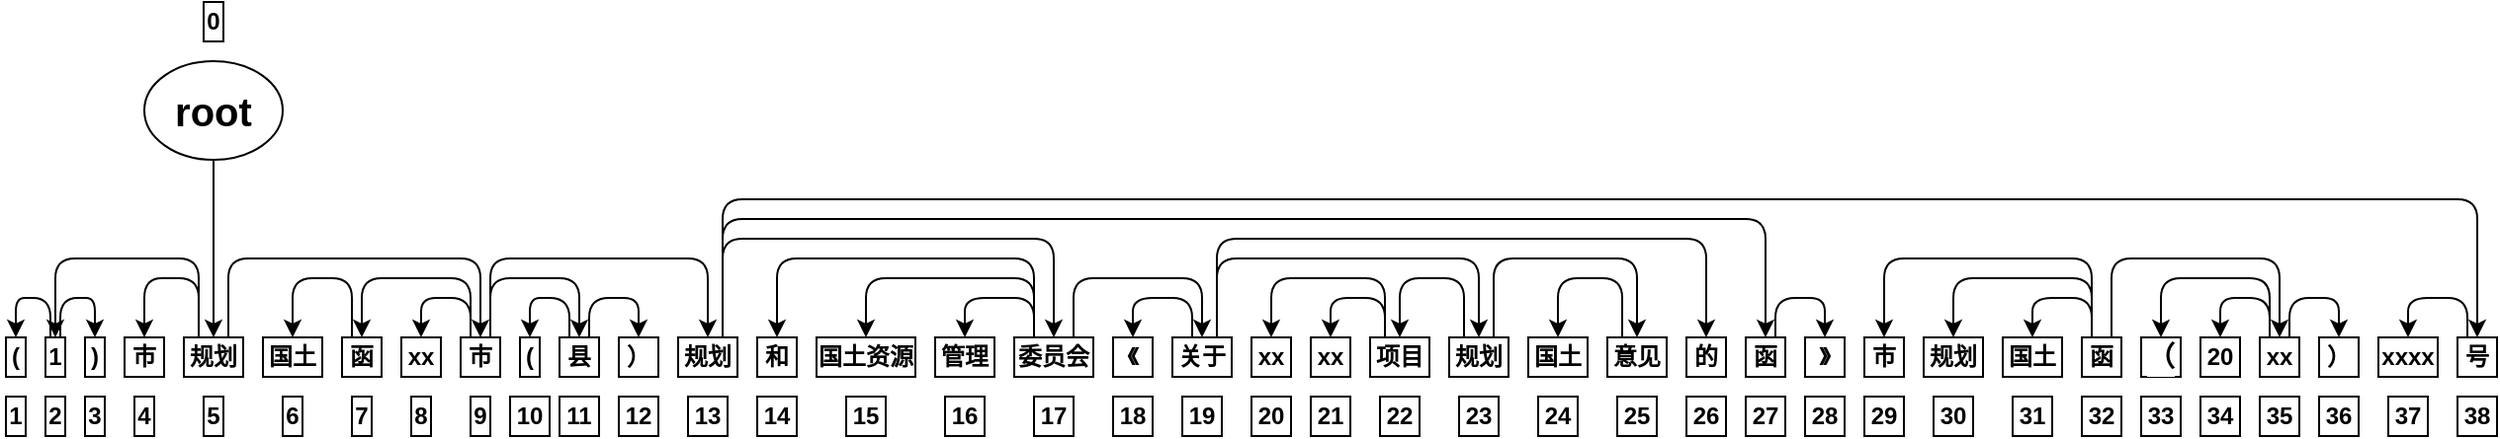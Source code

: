<mxfile version="13.6.2" type="github">
  <diagram id="OpsIm4dBNlHVExlc1yNm" name="Page-1">
    <mxGraphModel dx="1662" dy="762" grid="1" gridSize="10" guides="1" tooltips="1" connect="1" arrows="1" fold="1" page="1" pageScale="1" pageWidth="827" pageHeight="1169" math="0" shadow="0">
      <root>
        <mxCell id="0" />
        <mxCell id="1" parent="0" />
        <mxCell id="dDVxBRqGpgKaQRZVTBo1-116" value="关于" style="rounded=0;whiteSpace=wrap;html=1;fontStyle=1" vertex="1" parent="1">
          <mxGeometry x="610" y="220" width="30" height="20" as="geometry" />
        </mxCell>
        <mxCell id="dDVxBRqGpgKaQRZVTBo1-117" value="《" style="rounded=0;whiteSpace=wrap;html=1;fontStyle=1" vertex="1" parent="1">
          <mxGeometry x="580" y="220" width="20" height="20" as="geometry" />
        </mxCell>
        <mxCell id="dDVxBRqGpgKaQRZVTBo1-118" value="委员会" style="rounded=0;whiteSpace=wrap;html=1;fontStyle=1" vertex="1" parent="1">
          <mxGeometry x="530" y="220" width="40" height="20" as="geometry" />
        </mxCell>
        <mxCell id="dDVxBRqGpgKaQRZVTBo1-119" value="管理" style="rounded=0;whiteSpace=wrap;html=1;fontStyle=1" vertex="1" parent="1">
          <mxGeometry x="490" y="220" width="30" height="20" as="geometry" />
        </mxCell>
        <mxCell id="dDVxBRqGpgKaQRZVTBo1-120" value="国土资源" style="rounded=0;whiteSpace=wrap;html=1;fontStyle=1" vertex="1" parent="1">
          <mxGeometry x="430" y="220" width="50" height="20" as="geometry" />
        </mxCell>
        <mxCell id="dDVxBRqGpgKaQRZVTBo1-121" value="）" style="rounded=0;whiteSpace=wrap;html=1;fontStyle=1" vertex="1" parent="1">
          <mxGeometry x="330" y="220" width="20" height="20" as="geometry" />
        </mxCell>
        <mxCell id="dDVxBRqGpgKaQRZVTBo1-122" value="县" style="rounded=0;whiteSpace=wrap;html=1;fontStyle=1" vertex="1" parent="1">
          <mxGeometry x="300" y="220" width="20" height="20" as="geometry" />
        </mxCell>
        <mxCell id="dDVxBRqGpgKaQRZVTBo1-123" value="(" style="rounded=0;whiteSpace=wrap;html=1;fontStyle=1" vertex="1" parent="1">
          <mxGeometry x="280" y="220" width="10" height="20" as="geometry" />
        </mxCell>
        <mxCell id="dDVxBRqGpgKaQRZVTBo1-124" value="市" style="rounded=0;whiteSpace=wrap;html=1;fontStyle=1" vertex="1" parent="1">
          <mxGeometry x="250" y="220" width="20" height="20" as="geometry" />
        </mxCell>
        <mxCell id="dDVxBRqGpgKaQRZVTBo1-125" value="xx" style="rounded=0;whiteSpace=wrap;html=1;fontStyle=1" vertex="1" parent="1">
          <mxGeometry x="220" y="220" width="20" height="20" as="geometry" />
        </mxCell>
        <mxCell id="dDVxBRqGpgKaQRZVTBo1-126" value="函" style="rounded=0;whiteSpace=wrap;html=1;fontStyle=1" vertex="1" parent="1">
          <mxGeometry x="190" y="220" width="20" height="20" as="geometry" />
        </mxCell>
        <mxCell id="dDVxBRqGpgKaQRZVTBo1-127" value="国土" style="rounded=0;whiteSpace=wrap;html=1;fontStyle=1" vertex="1" parent="1">
          <mxGeometry x="150" y="220" width="30" height="20" as="geometry" />
        </mxCell>
        <mxCell id="dDVxBRqGpgKaQRZVTBo1-128" value="规划" style="rounded=0;whiteSpace=wrap;html=1;fontStyle=1" vertex="1" parent="1">
          <mxGeometry x="110" y="220" width="30" height="20" as="geometry" />
        </mxCell>
        <mxCell id="dDVxBRqGpgKaQRZVTBo1-129" value="市" style="rounded=0;whiteSpace=wrap;html=1;fontStyle=1" vertex="1" parent="1">
          <mxGeometry x="80" y="220" width="20" height="20" as="geometry" />
        </mxCell>
        <mxCell id="dDVxBRqGpgKaQRZVTBo1-130" value=")" style="rounded=0;whiteSpace=wrap;html=1;fontStyle=1" vertex="1" parent="1">
          <mxGeometry x="60" y="220" width="10" height="20" as="geometry" />
        </mxCell>
        <mxCell id="dDVxBRqGpgKaQRZVTBo1-131" value="1" style="rounded=0;whiteSpace=wrap;html=1;fontStyle=1" vertex="1" parent="1">
          <mxGeometry x="40" y="220" width="10" height="20" as="geometry" />
        </mxCell>
        <mxCell id="dDVxBRqGpgKaQRZVTBo1-132" value="(" style="rounded=0;whiteSpace=wrap;html=1;fontStyle=1" vertex="1" parent="1">
          <mxGeometry x="20" y="220" width="10" height="20" as="geometry" />
        </mxCell>
        <mxCell id="dDVxBRqGpgKaQRZVTBo1-133" value="规划" style="rounded=0;whiteSpace=wrap;html=1;fontStyle=1" vertex="1" parent="1">
          <mxGeometry x="360" y="220" width="30" height="20" as="geometry" />
        </mxCell>
        <mxCell id="dDVxBRqGpgKaQRZVTBo1-134" value="和" style="rounded=0;whiteSpace=wrap;html=1;fontStyle=1" vertex="1" parent="1">
          <mxGeometry x="400" y="220" width="20" height="20" as="geometry" />
        </mxCell>
        <mxCell id="dDVxBRqGpgKaQRZVTBo1-135" value="的" style="rounded=0;whiteSpace=wrap;html=1;fontStyle=1" vertex="1" parent="1">
          <mxGeometry x="870" y="220" width="20" height="20" as="geometry" />
        </mxCell>
        <mxCell id="dDVxBRqGpgKaQRZVTBo1-136" value="意见" style="rounded=0;whiteSpace=wrap;html=1;fontStyle=1" vertex="1" parent="1">
          <mxGeometry x="830" y="220" width="30" height="20" as="geometry" />
        </mxCell>
        <mxCell id="dDVxBRqGpgKaQRZVTBo1-137" value="项目" style="rounded=0;whiteSpace=wrap;html=1;fontStyle=1" vertex="1" parent="1">
          <mxGeometry x="710" y="220" width="30" height="20" as="geometry" />
        </mxCell>
        <mxCell id="dDVxBRqGpgKaQRZVTBo1-138" value="xx" style="rounded=0;whiteSpace=wrap;html=1;fontStyle=1" vertex="1" parent="1">
          <mxGeometry x="650" y="220" width="20" height="20" as="geometry" />
        </mxCell>
        <mxCell id="dDVxBRqGpgKaQRZVTBo1-139" value="xx" style="rounded=0;whiteSpace=wrap;html=1;fontStyle=1" vertex="1" parent="1">
          <mxGeometry x="680" y="220" width="20" height="20" as="geometry" />
        </mxCell>
        <mxCell id="dDVxBRqGpgKaQRZVTBo1-140" value="规划" style="rounded=0;whiteSpace=wrap;html=1;fontStyle=1" vertex="1" parent="1">
          <mxGeometry x="750" y="220" width="30" height="20" as="geometry" />
        </mxCell>
        <mxCell id="dDVxBRqGpgKaQRZVTBo1-141" value="国土" style="rounded=0;whiteSpace=wrap;html=1;fontStyle=1" vertex="1" parent="1">
          <mxGeometry x="790" y="220" width="30" height="20" as="geometry" />
        </mxCell>
        <mxCell id="dDVxBRqGpgKaQRZVTBo1-142" value="&lt;span&gt;&lt;font style=&quot;font-size: 20px&quot;&gt;root&lt;/font&gt;&lt;/span&gt;" style="ellipse;whiteSpace=wrap;html=1;fontStyle=1" vertex="1" parent="1">
          <mxGeometry x="90" y="80" width="70" height="50" as="geometry" />
        </mxCell>
        <mxCell id="dDVxBRqGpgKaQRZVTBo1-143" value="" style="edgeStyle=elbowEdgeStyle;elbow=horizontal;endArrow=classic;html=1;exitX=0.5;exitY=1;exitDx=0;exitDy=0;fontStyle=1" edge="1" parent="1" source="dDVxBRqGpgKaQRZVTBo1-142" target="dDVxBRqGpgKaQRZVTBo1-128">
          <mxGeometry width="50" height="50" relative="1" as="geometry">
            <mxPoint x="130" y="200" as="sourcePoint" />
            <mxPoint x="190" y="180" as="targetPoint" />
          </mxGeometry>
        </mxCell>
        <mxCell id="dDVxBRqGpgKaQRZVTBo1-144" value="" style="edgeStyle=elbowEdgeStyle;elbow=horizontal;endArrow=classic;html=1;exitX=0.25;exitY=0;exitDx=0;exitDy=0;entryX=0.5;entryY=0;entryDx=0;entryDy=0;fontStyle=1" edge="1" parent="1" source="dDVxBRqGpgKaQRZVTBo1-131" target="dDVxBRqGpgKaQRZVTBo1-132">
          <mxGeometry width="50" height="50" relative="1" as="geometry">
            <mxPoint x="135" y="140" as="sourcePoint" />
            <mxPoint x="134.905" y="230" as="targetPoint" />
            <Array as="points">
              <mxPoint x="45" y="200" />
            </Array>
          </mxGeometry>
        </mxCell>
        <mxCell id="dDVxBRqGpgKaQRZVTBo1-145" value="" style="edgeStyle=elbowEdgeStyle;elbow=horizontal;endArrow=classic;html=1;exitX=0.75;exitY=0;exitDx=0;exitDy=0;entryX=0.5;entryY=0;entryDx=0;entryDy=0;fontStyle=1" edge="1" parent="1" source="dDVxBRqGpgKaQRZVTBo1-131" target="dDVxBRqGpgKaQRZVTBo1-130">
          <mxGeometry width="50" height="50" relative="1" as="geometry">
            <mxPoint x="50" y="180" as="sourcePoint" />
            <mxPoint x="30" y="180" as="targetPoint" />
            <Array as="points">
              <mxPoint x="60" y="200" />
            </Array>
          </mxGeometry>
        </mxCell>
        <mxCell id="dDVxBRqGpgKaQRZVTBo1-146" value="" style="edgeStyle=elbowEdgeStyle;elbow=horizontal;endArrow=classic;html=1;exitX=0.25;exitY=0;exitDx=0;exitDy=0;entryX=0.5;entryY=0;entryDx=0;entryDy=0;fontStyle=1" edge="1" parent="1" source="dDVxBRqGpgKaQRZVTBo1-128" target="dDVxBRqGpgKaQRZVTBo1-131">
          <mxGeometry width="50" height="50" relative="1" as="geometry">
            <mxPoint x="55" y="170" as="sourcePoint" />
            <mxPoint x="75" y="170" as="targetPoint" />
            <Array as="points">
              <mxPoint x="90" y="180" />
            </Array>
          </mxGeometry>
        </mxCell>
        <mxCell id="dDVxBRqGpgKaQRZVTBo1-147" value="" style="edgeStyle=elbowEdgeStyle;elbow=horizontal;endArrow=classic;html=1;exitX=0.25;exitY=0;exitDx=0;exitDy=0;entryX=0.5;entryY=0;entryDx=0;entryDy=0;fontStyle=1" edge="1" parent="1" source="dDVxBRqGpgKaQRZVTBo1-128" target="dDVxBRqGpgKaQRZVTBo1-129">
          <mxGeometry width="50" height="50" relative="1" as="geometry">
            <mxPoint x="135" y="230" as="sourcePoint" />
            <mxPoint x="55" y="230" as="targetPoint" />
            <Array as="points">
              <mxPoint x="100" y="190" />
            </Array>
          </mxGeometry>
        </mxCell>
        <mxCell id="dDVxBRqGpgKaQRZVTBo1-148" value="" style="edgeStyle=elbowEdgeStyle;elbow=horizontal;endArrow=classic;html=1;exitX=0.25;exitY=0;exitDx=0;exitDy=0;entryX=0.5;entryY=0;entryDx=0;entryDy=0;fontStyle=1" edge="1" parent="1" source="dDVxBRqGpgKaQRZVTBo1-124" target="dDVxBRqGpgKaQRZVTBo1-126">
          <mxGeometry width="50" height="50" relative="1" as="geometry">
            <mxPoint x="120" y="220" as="sourcePoint" />
            <mxPoint x="300" y="140" as="targetPoint" />
            <Array as="points">
              <mxPoint x="190" y="190" />
            </Array>
          </mxGeometry>
        </mxCell>
        <mxCell id="dDVxBRqGpgKaQRZVTBo1-149" value="1" style="rounded=0;whiteSpace=wrap;html=1;fontStyle=1" vertex="1" parent="1">
          <mxGeometry x="20" y="250" width="10" height="20" as="geometry" />
        </mxCell>
        <mxCell id="dDVxBRqGpgKaQRZVTBo1-150" value="2" style="rounded=0;whiteSpace=wrap;html=1;fontStyle=1" vertex="1" parent="1">
          <mxGeometry x="40" y="250" width="10" height="20" as="geometry" />
        </mxCell>
        <mxCell id="dDVxBRqGpgKaQRZVTBo1-151" value="3" style="rounded=0;whiteSpace=wrap;html=1;fontStyle=1" vertex="1" parent="1">
          <mxGeometry x="60" y="250" width="10" height="20" as="geometry" />
        </mxCell>
        <mxCell id="dDVxBRqGpgKaQRZVTBo1-152" value="4" style="rounded=0;whiteSpace=wrap;html=1;fontStyle=1" vertex="1" parent="1">
          <mxGeometry x="85" y="250" width="10" height="20" as="geometry" />
        </mxCell>
        <mxCell id="dDVxBRqGpgKaQRZVTBo1-153" value="5" style="rounded=0;whiteSpace=wrap;html=1;fontStyle=1" vertex="1" parent="1">
          <mxGeometry x="120" y="250" width="10" height="20" as="geometry" />
        </mxCell>
        <mxCell id="dDVxBRqGpgKaQRZVTBo1-154" value="6" style="rounded=0;whiteSpace=wrap;html=1;fontStyle=1" vertex="1" parent="1">
          <mxGeometry x="160" y="250" width="10" height="20" as="geometry" />
        </mxCell>
        <mxCell id="dDVxBRqGpgKaQRZVTBo1-155" value="7" style="rounded=0;whiteSpace=wrap;html=1;fontStyle=1" vertex="1" parent="1">
          <mxGeometry x="195" y="250" width="10" height="20" as="geometry" />
        </mxCell>
        <mxCell id="dDVxBRqGpgKaQRZVTBo1-156" value="8" style="rounded=0;whiteSpace=wrap;html=1;fontStyle=1" vertex="1" parent="1">
          <mxGeometry x="225" y="250" width="10" height="20" as="geometry" />
        </mxCell>
        <mxCell id="dDVxBRqGpgKaQRZVTBo1-157" value="9" style="rounded=0;whiteSpace=wrap;html=1;fontStyle=1" vertex="1" parent="1">
          <mxGeometry x="255" y="250" width="10" height="20" as="geometry" />
        </mxCell>
        <mxCell id="dDVxBRqGpgKaQRZVTBo1-158" value="10" style="rounded=0;whiteSpace=wrap;html=1;fontStyle=1" vertex="1" parent="1">
          <mxGeometry x="275" y="250" width="20" height="20" as="geometry" />
        </mxCell>
        <mxCell id="dDVxBRqGpgKaQRZVTBo1-159" value="11" style="rounded=0;whiteSpace=wrap;html=1;fontStyle=1" vertex="1" parent="1">
          <mxGeometry x="300" y="250" width="20" height="20" as="geometry" />
        </mxCell>
        <mxCell id="dDVxBRqGpgKaQRZVTBo1-160" value="12" style="rounded=0;whiteSpace=wrap;html=1;fontStyle=1" vertex="1" parent="1">
          <mxGeometry x="330" y="250" width="20" height="20" as="geometry" />
        </mxCell>
        <mxCell id="dDVxBRqGpgKaQRZVTBo1-161" value="13" style="rounded=0;whiteSpace=wrap;html=1;fontStyle=1" vertex="1" parent="1">
          <mxGeometry x="365" y="250" width="20" height="20" as="geometry" />
        </mxCell>
        <mxCell id="dDVxBRqGpgKaQRZVTBo1-162" value="14" style="rounded=0;whiteSpace=wrap;html=1;fontStyle=1" vertex="1" parent="1">
          <mxGeometry x="400" y="250" width="20" height="20" as="geometry" />
        </mxCell>
        <mxCell id="dDVxBRqGpgKaQRZVTBo1-163" value="15" style="rounded=0;whiteSpace=wrap;html=1;fontStyle=1" vertex="1" parent="1">
          <mxGeometry x="445" y="250" width="20" height="20" as="geometry" />
        </mxCell>
        <mxCell id="dDVxBRqGpgKaQRZVTBo1-164" value="16" style="rounded=0;whiteSpace=wrap;html=1;fontStyle=1" vertex="1" parent="1">
          <mxGeometry x="495" y="250" width="20" height="20" as="geometry" />
        </mxCell>
        <mxCell id="dDVxBRqGpgKaQRZVTBo1-165" value="24" style="rounded=0;whiteSpace=wrap;html=1;fontStyle=1" vertex="1" parent="1">
          <mxGeometry x="795" y="250" width="20" height="20" as="geometry" />
        </mxCell>
        <mxCell id="dDVxBRqGpgKaQRZVTBo1-166" value="23" style="rounded=0;whiteSpace=wrap;html=1;fontStyle=1" vertex="1" parent="1">
          <mxGeometry x="755" y="250" width="20" height="20" as="geometry" />
        </mxCell>
        <mxCell id="dDVxBRqGpgKaQRZVTBo1-167" value="22" style="rounded=0;whiteSpace=wrap;html=1;fontStyle=1" vertex="1" parent="1">
          <mxGeometry x="715" y="250" width="20" height="20" as="geometry" />
        </mxCell>
        <mxCell id="dDVxBRqGpgKaQRZVTBo1-168" value="21" style="rounded=0;whiteSpace=wrap;html=1;fontStyle=1" vertex="1" parent="1">
          <mxGeometry x="680" y="250" width="20" height="20" as="geometry" />
        </mxCell>
        <mxCell id="dDVxBRqGpgKaQRZVTBo1-169" value="20" style="rounded=0;whiteSpace=wrap;html=1;fontStyle=1" vertex="1" parent="1">
          <mxGeometry x="650" y="250" width="20" height="20" as="geometry" />
        </mxCell>
        <mxCell id="dDVxBRqGpgKaQRZVTBo1-170" value="19" style="rounded=0;whiteSpace=wrap;html=1;fontStyle=1" vertex="1" parent="1">
          <mxGeometry x="615" y="250" width="20" height="20" as="geometry" />
        </mxCell>
        <mxCell id="dDVxBRqGpgKaQRZVTBo1-171" value="18" style="rounded=0;whiteSpace=wrap;html=1;fontStyle=1" vertex="1" parent="1">
          <mxGeometry x="580" y="250" width="20" height="20" as="geometry" />
        </mxCell>
        <mxCell id="dDVxBRqGpgKaQRZVTBo1-172" value="17" style="rounded=0;whiteSpace=wrap;html=1;fontStyle=1" vertex="1" parent="1">
          <mxGeometry x="540" y="250" width="20" height="20" as="geometry" />
        </mxCell>
        <mxCell id="dDVxBRqGpgKaQRZVTBo1-173" value="26" style="rounded=0;whiteSpace=wrap;html=1;fontStyle=1" vertex="1" parent="1">
          <mxGeometry x="870" y="250" width="20" height="20" as="geometry" />
        </mxCell>
        <mxCell id="dDVxBRqGpgKaQRZVTBo1-174" value="25" style="rounded=0;whiteSpace=wrap;html=1;fontStyle=1" vertex="1" parent="1">
          <mxGeometry x="835" y="250" width="20" height="20" as="geometry" />
        </mxCell>
        <mxCell id="dDVxBRqGpgKaQRZVTBo1-175" value="0&lt;br&gt;" style="rounded=0;whiteSpace=wrap;html=1;fontStyle=1" vertex="1" parent="1">
          <mxGeometry x="120" y="50" width="10" height="20" as="geometry" />
        </mxCell>
        <mxCell id="dDVxBRqGpgKaQRZVTBo1-176" value="" style="edgeStyle=elbowEdgeStyle;elbow=horizontal;endArrow=classic;html=1;exitX=0.25;exitY=0;exitDx=0;exitDy=0;entryX=0.5;entryY=0;entryDx=0;entryDy=0;fontStyle=1" edge="1" parent="1" source="dDVxBRqGpgKaQRZVTBo1-126" target="dDVxBRqGpgKaQRZVTBo1-127">
          <mxGeometry width="50" height="50" relative="1" as="geometry">
            <mxPoint x="135" y="230" as="sourcePoint" />
            <mxPoint x="170" y="220" as="targetPoint" />
            <Array as="points">
              <mxPoint x="170" y="190" />
            </Array>
          </mxGeometry>
        </mxCell>
        <mxCell id="dDVxBRqGpgKaQRZVTBo1-177" value="" style="edgeStyle=elbowEdgeStyle;elbow=horizontal;endArrow=classic;html=1;entryX=0.5;entryY=0;entryDx=0;entryDy=0;exitX=0.25;exitY=0;exitDx=0;exitDy=0;fontStyle=1" edge="1" parent="1" source="dDVxBRqGpgKaQRZVTBo1-124" target="dDVxBRqGpgKaQRZVTBo1-125">
          <mxGeometry width="50" height="50" relative="1" as="geometry">
            <mxPoint x="260" y="220" as="sourcePoint" />
            <mxPoint x="320" y="180" as="targetPoint" />
            <Array as="points">
              <mxPoint x="230" y="200" />
            </Array>
          </mxGeometry>
        </mxCell>
        <mxCell id="dDVxBRqGpgKaQRZVTBo1-178" value="" style="edgeStyle=elbowEdgeStyle;elbow=horizontal;endArrow=classic;html=1;exitX=0.75;exitY=0;exitDx=0;exitDy=0;entryX=0.5;entryY=0;entryDx=0;entryDy=0;fontStyle=1" edge="1" parent="1" source="dDVxBRqGpgKaQRZVTBo1-128" target="dDVxBRqGpgKaQRZVTBo1-124">
          <mxGeometry width="50" height="50" relative="1" as="geometry">
            <mxPoint x="270" y="230" as="sourcePoint" />
            <mxPoint x="210" y="230" as="targetPoint" />
            <Array as="points">
              <mxPoint x="190" y="180" />
            </Array>
          </mxGeometry>
        </mxCell>
        <mxCell id="dDVxBRqGpgKaQRZVTBo1-179" value="" style="edgeStyle=elbowEdgeStyle;elbow=horizontal;endArrow=classic;html=1;exitX=0.25;exitY=0;exitDx=0;exitDy=0;entryX=0.5;entryY=0;entryDx=0;entryDy=0;fontStyle=1" edge="1" parent="1" source="dDVxBRqGpgKaQRZVTBo1-122" target="dDVxBRqGpgKaQRZVTBo1-123">
          <mxGeometry width="50" height="50" relative="1" as="geometry">
            <mxPoint x="280" y="240" as="sourcePoint" />
            <mxPoint x="220" y="240" as="targetPoint" />
            <Array as="points">
              <mxPoint x="285" y="200" />
            </Array>
          </mxGeometry>
        </mxCell>
        <mxCell id="dDVxBRqGpgKaQRZVTBo1-180" value="" style="edgeStyle=elbowEdgeStyle;elbow=horizontal;endArrow=classic;html=1;exitX=0.75;exitY=0;exitDx=0;exitDy=0;entryX=0.5;entryY=0;entryDx=0;entryDy=0;fontStyle=1" edge="1" parent="1" source="dDVxBRqGpgKaQRZVTBo1-122" target="dDVxBRqGpgKaQRZVTBo1-121">
          <mxGeometry width="50" height="50" relative="1" as="geometry">
            <mxPoint x="300" y="260" as="sourcePoint" />
            <mxPoint x="240" y="260" as="targetPoint" />
            <Array as="points">
              <mxPoint x="320" y="200" />
            </Array>
          </mxGeometry>
        </mxCell>
        <mxCell id="dDVxBRqGpgKaQRZVTBo1-181" value="" style="edgeStyle=elbowEdgeStyle;elbow=horizontal;endArrow=classic;html=1;exitX=0.75;exitY=0;exitDx=0;exitDy=0;entryX=0.5;entryY=0;entryDx=0;entryDy=0;fontStyle=1" edge="1" parent="1" source="dDVxBRqGpgKaQRZVTBo1-124" target="dDVxBRqGpgKaQRZVTBo1-122">
          <mxGeometry width="50" height="50" relative="1" as="geometry">
            <mxPoint x="310" y="270" as="sourcePoint" />
            <mxPoint x="250" y="270" as="targetPoint" />
            <Array as="points">
              <mxPoint x="280" y="190" />
            </Array>
          </mxGeometry>
        </mxCell>
        <mxCell id="dDVxBRqGpgKaQRZVTBo1-182" value="" style="edgeStyle=elbowEdgeStyle;elbow=horizontal;endArrow=classic;html=1;exitX=0.75;exitY=0;exitDx=0;exitDy=0;fontStyle=1" edge="1" parent="1" source="dDVxBRqGpgKaQRZVTBo1-124" target="dDVxBRqGpgKaQRZVTBo1-133">
          <mxGeometry width="50" height="50" relative="1" as="geometry">
            <mxPoint x="275" y="230" as="sourcePoint" />
            <mxPoint x="320" y="230" as="targetPoint" />
            <Array as="points">
              <mxPoint x="320" y="180" />
            </Array>
          </mxGeometry>
        </mxCell>
        <mxCell id="dDVxBRqGpgKaQRZVTBo1-183" value="" style="edgeStyle=elbowEdgeStyle;elbow=horizontal;endArrow=classic;html=1;exitX=0.25;exitY=0;exitDx=0;exitDy=0;entryX=0.5;entryY=0;entryDx=0;entryDy=0;fontStyle=1" edge="1" parent="1" source="dDVxBRqGpgKaQRZVTBo1-118" target="dDVxBRqGpgKaQRZVTBo1-134">
          <mxGeometry width="50" height="50" relative="1" as="geometry">
            <mxPoint x="275" y="230" as="sourcePoint" />
            <mxPoint x="385" y="230" as="targetPoint" />
            <Array as="points">
              <mxPoint x="480" y="180" />
            </Array>
          </mxGeometry>
        </mxCell>
        <mxCell id="dDVxBRqGpgKaQRZVTBo1-184" value="" style="edgeStyle=elbowEdgeStyle;elbow=horizontal;endArrow=classic;html=1;exitX=0.25;exitY=0;exitDx=0;exitDy=0;entryX=0.5;entryY=0;entryDx=0;entryDy=0;fontStyle=1" edge="1" parent="1" source="dDVxBRqGpgKaQRZVTBo1-118" target="dDVxBRqGpgKaQRZVTBo1-120">
          <mxGeometry width="50" height="50" relative="1" as="geometry">
            <mxPoint x="550" y="230" as="sourcePoint" />
            <mxPoint x="420" y="230" as="targetPoint" />
            <Array as="points">
              <mxPoint x="490" y="190" />
            </Array>
          </mxGeometry>
        </mxCell>
        <mxCell id="dDVxBRqGpgKaQRZVTBo1-185" value="" style="edgeStyle=elbowEdgeStyle;elbow=horizontal;endArrow=classic;html=1;exitX=0.25;exitY=0;exitDx=0;exitDy=0;entryX=0.5;entryY=0;entryDx=0;entryDy=0;fontStyle=1" edge="1" parent="1" source="dDVxBRqGpgKaQRZVTBo1-118" target="dDVxBRqGpgKaQRZVTBo1-119">
          <mxGeometry width="50" height="50" relative="1" as="geometry">
            <mxPoint x="550" y="230" as="sourcePoint" />
            <mxPoint x="465" y="230" as="targetPoint" />
            <Array as="points">
              <mxPoint x="500" y="200" />
            </Array>
          </mxGeometry>
        </mxCell>
        <mxCell id="dDVxBRqGpgKaQRZVTBo1-186" value="" style="edgeStyle=elbowEdgeStyle;elbow=horizontal;endArrow=classic;html=1;exitX=0.75;exitY=0;exitDx=0;exitDy=0;entryX=0.5;entryY=0;entryDx=0;entryDy=0;fontStyle=1" edge="1" parent="1" source="dDVxBRqGpgKaQRZVTBo1-133" target="dDVxBRqGpgKaQRZVTBo1-118">
          <mxGeometry width="50" height="50" relative="1" as="geometry">
            <mxPoint x="560" y="240" as="sourcePoint" />
            <mxPoint x="475" y="240" as="targetPoint" />
            <Array as="points">
              <mxPoint x="470" y="170" />
            </Array>
          </mxGeometry>
        </mxCell>
        <mxCell id="dDVxBRqGpgKaQRZVTBo1-187" value="" style="edgeStyle=elbowEdgeStyle;elbow=horizontal;endArrow=classic;html=1;entryX=0.5;entryY=0;entryDx=0;entryDy=0;fontStyle=1" edge="1" parent="1" source="dDVxBRqGpgKaQRZVTBo1-116" target="dDVxBRqGpgKaQRZVTBo1-117">
          <mxGeometry width="50" height="50" relative="1" as="geometry">
            <mxPoint x="637.5" y="240" as="sourcePoint" />
            <mxPoint x="610" y="240" as="targetPoint" />
            <Array as="points">
              <mxPoint x="620" y="200" />
            </Array>
          </mxGeometry>
        </mxCell>
        <mxCell id="dDVxBRqGpgKaQRZVTBo1-188" value="" style="edgeStyle=elbowEdgeStyle;elbow=horizontal;endArrow=classic;html=1;exitX=0.75;exitY=0;exitDx=0;exitDy=0;fontStyle=1" edge="1" parent="1" source="dDVxBRqGpgKaQRZVTBo1-118" target="dDVxBRqGpgKaQRZVTBo1-116">
          <mxGeometry width="50" height="50" relative="1" as="geometry">
            <mxPoint x="647.5" y="250" as="sourcePoint" />
            <mxPoint x="620" y="250" as="targetPoint" />
            <Array as="points">
              <mxPoint x="600" y="190" />
            </Array>
          </mxGeometry>
        </mxCell>
        <mxCell id="dDVxBRqGpgKaQRZVTBo1-189" value="" style="edgeStyle=elbowEdgeStyle;elbow=horizontal;endArrow=classic;html=1;entryX=0.5;entryY=0;entryDx=0;entryDy=0;exitX=0.25;exitY=0;exitDx=0;exitDy=0;fontStyle=1" edge="1" parent="1" source="dDVxBRqGpgKaQRZVTBo1-137" target="dDVxBRqGpgKaQRZVTBo1-138">
          <mxGeometry width="50" height="50" relative="1" as="geometry">
            <mxPoint x="635" y="180" as="sourcePoint" />
            <mxPoint x="607.5" y="180" as="targetPoint" />
            <Array as="points">
              <mxPoint x="690" y="190" />
            </Array>
          </mxGeometry>
        </mxCell>
        <mxCell id="dDVxBRqGpgKaQRZVTBo1-190" value="" style="edgeStyle=elbowEdgeStyle;elbow=horizontal;endArrow=classic;html=1;entryX=0.5;entryY=0;entryDx=0;entryDy=0;exitX=0.25;exitY=0;exitDx=0;exitDy=0;fontStyle=1" edge="1" parent="1" source="dDVxBRqGpgKaQRZVTBo1-137" target="dDVxBRqGpgKaQRZVTBo1-139">
          <mxGeometry width="50" height="50" relative="1" as="geometry">
            <mxPoint x="735" y="230" as="sourcePoint" />
            <mxPoint x="670" y="230" as="targetPoint" />
            <Array as="points">
              <mxPoint x="700" y="200" />
            </Array>
          </mxGeometry>
        </mxCell>
        <mxCell id="dDVxBRqGpgKaQRZVTBo1-191" value="" style="edgeStyle=elbowEdgeStyle;elbow=horizontal;endArrow=classic;html=1;exitX=0.25;exitY=0;exitDx=0;exitDy=0;entryX=0.5;entryY=0;entryDx=0;entryDy=0;fontStyle=1" edge="1" parent="1" source="dDVxBRqGpgKaQRZVTBo1-140" target="dDVxBRqGpgKaQRZVTBo1-137">
          <mxGeometry width="50" height="50" relative="1" as="geometry">
            <mxPoint x="755" y="250" as="sourcePoint" />
            <mxPoint x="730" y="220" as="targetPoint" />
            <Array as="points">
              <mxPoint x="740" y="190" />
            </Array>
          </mxGeometry>
        </mxCell>
        <mxCell id="dDVxBRqGpgKaQRZVTBo1-192" value="" style="edgeStyle=elbowEdgeStyle;elbow=horizontal;endArrow=classic;html=1;exitX=0.75;exitY=0;exitDx=0;exitDy=0;entryX=0.5;entryY=0;entryDx=0;entryDy=0;fontStyle=1" edge="1" parent="1" source="dDVxBRqGpgKaQRZVTBo1-116" target="dDVxBRqGpgKaQRZVTBo1-140">
          <mxGeometry width="50" height="50" relative="1" as="geometry">
            <mxPoint x="775" y="230" as="sourcePoint" />
            <mxPoint x="735" y="230" as="targetPoint" />
            <Array as="points">
              <mxPoint x="700" y="180" />
              <mxPoint x="710" y="180" />
            </Array>
          </mxGeometry>
        </mxCell>
        <mxCell id="dDVxBRqGpgKaQRZVTBo1-193" value="" style="edgeStyle=elbowEdgeStyle;elbow=horizontal;endArrow=classic;html=1;entryX=0.5;entryY=0;entryDx=0;entryDy=0;exitX=0.75;exitY=0;exitDx=0;exitDy=0;fontStyle=1" edge="1" parent="1" source="dDVxBRqGpgKaQRZVTBo1-140" target="dDVxBRqGpgKaQRZVTBo1-136">
          <mxGeometry width="50" height="50" relative="1" as="geometry">
            <mxPoint x="810" y="170" as="sourcePoint" />
            <mxPoint x="780" y="229.83" as="targetPoint" />
            <Array as="points">
              <mxPoint x="810" y="180" />
              <mxPoint x="725" y="189.83" />
            </Array>
          </mxGeometry>
        </mxCell>
        <mxCell id="dDVxBRqGpgKaQRZVTBo1-194" value="" style="edgeStyle=elbowEdgeStyle;elbow=horizontal;endArrow=classic;html=1;entryX=0.5;entryY=0;entryDx=0;entryDy=0;exitX=0.25;exitY=0;exitDx=0;exitDy=0;fontStyle=1" edge="1" parent="1" source="dDVxBRqGpgKaQRZVTBo1-136" target="dDVxBRqGpgKaQRZVTBo1-141">
          <mxGeometry width="50" height="50" relative="1" as="geometry">
            <mxPoint x="782.5" y="230" as="sourcePoint" />
            <mxPoint x="855" y="230" as="targetPoint" />
            <Array as="points">
              <mxPoint x="820" y="190" />
              <mxPoint x="735" y="199.83" />
            </Array>
          </mxGeometry>
        </mxCell>
        <mxCell id="dDVxBRqGpgKaQRZVTBo1-195" value="" style="edgeStyle=elbowEdgeStyle;elbow=horizontal;endArrow=classic;html=1;entryX=0.5;entryY=0;entryDx=0;entryDy=0;exitX=0.75;exitY=0;exitDx=0;exitDy=0;fontStyle=1" edge="1" parent="1" source="dDVxBRqGpgKaQRZVTBo1-116" target="dDVxBRqGpgKaQRZVTBo1-135">
          <mxGeometry width="50" height="50" relative="1" as="geometry">
            <mxPoint x="847.5" y="230" as="sourcePoint" />
            <mxPoint x="815" y="230" as="targetPoint" />
            <Array as="points">
              <mxPoint x="760" y="170" />
              <mxPoint x="745" y="209.83" />
            </Array>
          </mxGeometry>
        </mxCell>
        <mxCell id="dDVxBRqGpgKaQRZVTBo1-196" value="函" style="rounded=0;whiteSpace=wrap;html=1;fontStyle=1" vertex="1" parent="1">
          <mxGeometry x="900" y="220" width="20" height="20" as="geometry" />
        </mxCell>
        <mxCell id="dDVxBRqGpgKaQRZVTBo1-197" value="市" style="rounded=0;whiteSpace=wrap;html=1;fontStyle=1" vertex="1" parent="1">
          <mxGeometry x="960" y="220" width="20" height="20" as="geometry" />
        </mxCell>
        <mxCell id="dDVxBRqGpgKaQRZVTBo1-198" value="号" style="rounded=0;whiteSpace=wrap;html=1;fontStyle=1" vertex="1" parent="1">
          <mxGeometry x="1260" y="220" width="20" height="20" as="geometry" />
        </mxCell>
        <mxCell id="dDVxBRqGpgKaQRZVTBo1-199" value="）" style="rounded=0;whiteSpace=wrap;html=1;fontStyle=1" vertex="1" parent="1">
          <mxGeometry x="1190" y="220" width="20" height="20" as="geometry" />
        </mxCell>
        <mxCell id="dDVxBRqGpgKaQRZVTBo1-200" value="20" style="rounded=0;whiteSpace=wrap;html=1;fontStyle=1" vertex="1" parent="1">
          <mxGeometry x="1130" y="220" width="20" height="20" as="geometry" />
        </mxCell>
        <mxCell id="dDVxBRqGpgKaQRZVTBo1-201" value="&lt;pre style=&quot;box-sizing: border-box; overflow: auto; font-size: 14px; padding: 1px 0px; margin-top: 0px; margin-bottom: 0px; line-height: inherit; word-break: break-all; overflow-wrap: break-word; background-color: rgb(255, 255, 255); border: 0px; border-radius: 0px; vertical-align: baseline; text-align: left;&quot;&gt;（&lt;/pre&gt;" style="rounded=0;whiteSpace=wrap;html=1;fontStyle=1" vertex="1" parent="1">
          <mxGeometry x="1100" y="220" width="20" height="20" as="geometry" />
        </mxCell>
        <mxCell id="dDVxBRqGpgKaQRZVTBo1-202" value="函" style="rounded=0;whiteSpace=wrap;html=1;fontStyle=1" vertex="1" parent="1">
          <mxGeometry x="1070" y="220" width="20" height="20" as="geometry" />
        </mxCell>
        <mxCell id="dDVxBRqGpgKaQRZVTBo1-203" value="国土" style="rounded=0;whiteSpace=wrap;html=1;fontStyle=1" vertex="1" parent="1">
          <mxGeometry x="1030" y="220" width="30" height="20" as="geometry" />
        </mxCell>
        <mxCell id="dDVxBRqGpgKaQRZVTBo1-204" value="规划" style="rounded=0;whiteSpace=wrap;html=1;fontStyle=1" vertex="1" parent="1">
          <mxGeometry x="990" y="220" width="30" height="20" as="geometry" />
        </mxCell>
        <mxCell id="dDVxBRqGpgKaQRZVTBo1-205" value="》" style="rounded=0;whiteSpace=wrap;html=1;fontStyle=1" vertex="1" parent="1">
          <mxGeometry x="930" y="220" width="20" height="20" as="geometry" />
        </mxCell>
        <mxCell id="dDVxBRqGpgKaQRZVTBo1-206" value="xx" style="rounded=0;whiteSpace=wrap;html=1;fontStyle=1" vertex="1" parent="1">
          <mxGeometry x="1160" y="220" width="20" height="20" as="geometry" />
        </mxCell>
        <mxCell id="dDVxBRqGpgKaQRZVTBo1-207" value="xxxx" style="rounded=0;whiteSpace=wrap;html=1;fontStyle=1" vertex="1" parent="1">
          <mxGeometry x="1220" y="220" width="30" height="20" as="geometry" />
        </mxCell>
        <mxCell id="dDVxBRqGpgKaQRZVTBo1-208" value="27" style="rounded=0;whiteSpace=wrap;html=1;fontStyle=1" vertex="1" parent="1">
          <mxGeometry x="900" y="250" width="20" height="20" as="geometry" />
        </mxCell>
        <mxCell id="dDVxBRqGpgKaQRZVTBo1-209" value="34" style="rounded=0;whiteSpace=wrap;html=1;fontStyle=1" vertex="1" parent="1">
          <mxGeometry x="1130" y="250" width="20" height="20" as="geometry" />
        </mxCell>
        <mxCell id="dDVxBRqGpgKaQRZVTBo1-210" value="28" style="rounded=0;whiteSpace=wrap;html=1;fontStyle=1" vertex="1" parent="1">
          <mxGeometry x="930" y="250" width="20" height="20" as="geometry" />
        </mxCell>
        <mxCell id="dDVxBRqGpgKaQRZVTBo1-211" value="33" style="rounded=0;whiteSpace=wrap;html=1;fontStyle=1" vertex="1" parent="1">
          <mxGeometry x="1100" y="250" width="20" height="20" as="geometry" />
        </mxCell>
        <mxCell id="dDVxBRqGpgKaQRZVTBo1-212" value="32" style="rounded=0;whiteSpace=wrap;html=1;fontStyle=1" vertex="1" parent="1">
          <mxGeometry x="1070" y="250" width="20" height="20" as="geometry" />
        </mxCell>
        <mxCell id="dDVxBRqGpgKaQRZVTBo1-213" value="31" style="rounded=0;whiteSpace=wrap;html=1;fontStyle=1" vertex="1" parent="1">
          <mxGeometry x="1035" y="250" width="20" height="20" as="geometry" />
        </mxCell>
        <mxCell id="dDVxBRqGpgKaQRZVTBo1-214" value="30" style="rounded=0;whiteSpace=wrap;html=1;fontStyle=1" vertex="1" parent="1">
          <mxGeometry x="995" y="250" width="20" height="20" as="geometry" />
        </mxCell>
        <mxCell id="dDVxBRqGpgKaQRZVTBo1-215" value="29" style="rounded=0;whiteSpace=wrap;html=1;fontStyle=1" vertex="1" parent="1">
          <mxGeometry x="960" y="250" width="20" height="20" as="geometry" />
        </mxCell>
        <mxCell id="dDVxBRqGpgKaQRZVTBo1-216" value="38" style="rounded=0;whiteSpace=wrap;html=1;fontStyle=1" vertex="1" parent="1">
          <mxGeometry x="1260" y="250" width="20" height="20" as="geometry" />
        </mxCell>
        <mxCell id="dDVxBRqGpgKaQRZVTBo1-217" value="37" style="rounded=0;whiteSpace=wrap;html=1;fontStyle=1" vertex="1" parent="1">
          <mxGeometry x="1225" y="250" width="20" height="20" as="geometry" />
        </mxCell>
        <mxCell id="dDVxBRqGpgKaQRZVTBo1-218" value="36" style="rounded=0;whiteSpace=wrap;html=1;fontStyle=1" vertex="1" parent="1">
          <mxGeometry x="1190" y="250" width="20" height="20" as="geometry" />
        </mxCell>
        <mxCell id="dDVxBRqGpgKaQRZVTBo1-219" value="35" style="rounded=0;whiteSpace=wrap;html=1;fontStyle=1" vertex="1" parent="1">
          <mxGeometry x="1160" y="250" width="20" height="20" as="geometry" />
        </mxCell>
        <mxCell id="dDVxBRqGpgKaQRZVTBo1-220" value="" style="edgeStyle=elbowEdgeStyle;elbow=horizontal;endArrow=classic;html=1;exitX=0.75;exitY=0;exitDx=0;exitDy=0;entryX=0.5;entryY=0;entryDx=0;entryDy=0;fontStyle=1" edge="1" parent="1" source="dDVxBRqGpgKaQRZVTBo1-133" target="dDVxBRqGpgKaQRZVTBo1-196">
          <mxGeometry width="50" height="50" relative="1" as="geometry">
            <mxPoint x="392.5" y="230" as="sourcePoint" />
            <mxPoint x="560" y="230" as="targetPoint" />
            <Array as="points">
              <mxPoint x="650" y="160" />
            </Array>
          </mxGeometry>
        </mxCell>
        <mxCell id="dDVxBRqGpgKaQRZVTBo1-221" value="" style="edgeStyle=elbowEdgeStyle;elbow=horizontal;endArrow=classic;html=1;entryX=0.5;entryY=0;entryDx=0;entryDy=0;exitX=0.75;exitY=0;exitDx=0;exitDy=0;fontStyle=1" edge="1" parent="1" source="dDVxBRqGpgKaQRZVTBo1-196" target="dDVxBRqGpgKaQRZVTBo1-205">
          <mxGeometry width="50" height="50" relative="1" as="geometry">
            <mxPoint x="847.5" y="230" as="sourcePoint" />
            <mxPoint x="815" y="230" as="targetPoint" />
            <Array as="points">
              <mxPoint x="915" y="200" />
              <mxPoint x="745" y="209.83" />
            </Array>
          </mxGeometry>
        </mxCell>
        <mxCell id="dDVxBRqGpgKaQRZVTBo1-222" value="" style="edgeStyle=elbowEdgeStyle;elbow=horizontal;endArrow=classic;html=1;entryX=0.5;entryY=0;entryDx=0;entryDy=0;exitX=0.25;exitY=0;exitDx=0;exitDy=0;fontStyle=1" edge="1" parent="1" source="dDVxBRqGpgKaQRZVTBo1-202" target="dDVxBRqGpgKaQRZVTBo1-197">
          <mxGeometry width="50" height="50" relative="1" as="geometry">
            <mxPoint x="925" y="230" as="sourcePoint" />
            <mxPoint x="950" y="230" as="targetPoint" />
            <Array as="points">
              <mxPoint x="1030" y="180" />
              <mxPoint x="1020" y="190" />
              <mxPoint x="755" y="219.83" />
            </Array>
          </mxGeometry>
        </mxCell>
        <mxCell id="dDVxBRqGpgKaQRZVTBo1-223" value="" style="edgeStyle=elbowEdgeStyle;elbow=horizontal;endArrow=classic;html=1;exitX=0.25;exitY=0;exitDx=0;exitDy=0;fontStyle=1" edge="1" parent="1" source="dDVxBRqGpgKaQRZVTBo1-202" target="dDVxBRqGpgKaQRZVTBo1-204">
          <mxGeometry width="50" height="50" relative="1" as="geometry">
            <mxPoint x="1085" y="230" as="sourcePoint" />
            <mxPoint x="980" y="230" as="targetPoint" />
            <Array as="points">
              <mxPoint x="1005" y="190" />
              <mxPoint x="1030" y="200" />
              <mxPoint x="765" y="229.83" />
            </Array>
          </mxGeometry>
        </mxCell>
        <mxCell id="dDVxBRqGpgKaQRZVTBo1-224" value="" style="edgeStyle=elbowEdgeStyle;elbow=horizontal;endArrow=classic;html=1;exitX=0.25;exitY=0;exitDx=0;exitDy=0;fontStyle=1;entryX=0.5;entryY=0;entryDx=0;entryDy=0;" edge="1" parent="1" source="dDVxBRqGpgKaQRZVTBo1-202" target="dDVxBRqGpgKaQRZVTBo1-203">
          <mxGeometry width="50" height="50" relative="1" as="geometry">
            <mxPoint x="1085" y="230" as="sourcePoint" />
            <mxPoint x="1015" y="230" as="targetPoint" />
            <Array as="points">
              <mxPoint x="1045" y="200" />
              <mxPoint x="1040" y="210" />
              <mxPoint x="775" y="239.83" />
            </Array>
          </mxGeometry>
        </mxCell>
        <mxCell id="dDVxBRqGpgKaQRZVTBo1-225" value="" style="edgeStyle=elbowEdgeStyle;elbow=horizontal;endArrow=classic;html=1;exitX=0.75;exitY=0;exitDx=0;exitDy=0;fontStyle=1;entryX=0.5;entryY=0;entryDx=0;entryDy=0;" edge="1" parent="1" source="dDVxBRqGpgKaQRZVTBo1-202" target="dDVxBRqGpgKaQRZVTBo1-206">
          <mxGeometry width="50" height="50" relative="1" as="geometry">
            <mxPoint x="1095" y="240" as="sourcePoint" />
            <mxPoint x="1025" y="240" as="targetPoint" />
            <Array as="points">
              <mxPoint x="1130" y="180" />
              <mxPoint x="1050" y="220" />
              <mxPoint x="785" y="249.83" />
            </Array>
          </mxGeometry>
        </mxCell>
        <mxCell id="dDVxBRqGpgKaQRZVTBo1-226" value="" style="edgeStyle=elbowEdgeStyle;elbow=horizontal;endArrow=classic;html=1;exitX=0.75;exitY=0;exitDx=0;exitDy=0;fontStyle=1;entryX=0.5;entryY=0;entryDx=0;entryDy=0;" edge="1" parent="1" source="dDVxBRqGpgKaQRZVTBo1-206" target="dDVxBRqGpgKaQRZVTBo1-199">
          <mxGeometry width="50" height="50" relative="1" as="geometry">
            <mxPoint x="1095" y="230" as="sourcePoint" />
            <mxPoint x="1140" y="220" as="targetPoint" />
            <Array as="points">
              <mxPoint x="1190" y="200" />
              <mxPoint x="1060" y="230" />
              <mxPoint x="795" y="259.83" />
            </Array>
          </mxGeometry>
        </mxCell>
        <mxCell id="dDVxBRqGpgKaQRZVTBo1-227" value="" style="edgeStyle=elbowEdgeStyle;elbow=horizontal;endArrow=classic;html=1;exitX=0.25;exitY=0;exitDx=0;exitDy=0;fontStyle=1;entryX=0.5;entryY=0;entryDx=0;entryDy=0;" edge="1" parent="1" source="dDVxBRqGpgKaQRZVTBo1-206" target="dDVxBRqGpgKaQRZVTBo1-201">
          <mxGeometry width="50" height="50" relative="1" as="geometry">
            <mxPoint x="1175" y="230" as="sourcePoint" />
            <mxPoint x="1150" y="230" as="targetPoint" />
            <Array as="points">
              <mxPoint x="1140" y="190" />
              <mxPoint x="1150" y="200" />
              <mxPoint x="1070" y="240" />
              <mxPoint x="805" y="269.83" />
            </Array>
          </mxGeometry>
        </mxCell>
        <mxCell id="dDVxBRqGpgKaQRZVTBo1-228" value="" style="edgeStyle=elbowEdgeStyle;elbow=horizontal;endArrow=classic;html=1;exitX=0.25;exitY=0;exitDx=0;exitDy=0;fontStyle=1;entryX=0.5;entryY=0;entryDx=0;entryDy=0;" edge="1" parent="1" source="dDVxBRqGpgKaQRZVTBo1-198" target="dDVxBRqGpgKaQRZVTBo1-207">
          <mxGeometry width="50" height="50" relative="1" as="geometry">
            <mxPoint x="1200" y="300" as="sourcePoint" />
            <mxPoint x="1225" y="300" as="targetPoint" />
            <Array as="points">
              <mxPoint x="1250" y="200" />
              <mxPoint x="1085" y="310" />
              <mxPoint x="820" y="339.83" />
            </Array>
          </mxGeometry>
        </mxCell>
        <mxCell id="dDVxBRqGpgKaQRZVTBo1-229" value="" style="edgeStyle=elbowEdgeStyle;elbow=horizontal;endArrow=classic;html=1;exitX=0.25;exitY=0;exitDx=0;exitDy=0;fontStyle=1;entryX=0.5;entryY=0;entryDx=0;entryDy=0;" edge="1" parent="1" source="dDVxBRqGpgKaQRZVTBo1-206" target="dDVxBRqGpgKaQRZVTBo1-200">
          <mxGeometry width="50" height="50" relative="1" as="geometry">
            <mxPoint x="1195" y="240" as="sourcePoint" />
            <mxPoint x="1220" y="240" as="targetPoint" />
            <Array as="points">
              <mxPoint x="1160" y="200" />
              <mxPoint x="1080" y="250" />
              <mxPoint x="815" y="279.83" />
            </Array>
          </mxGeometry>
        </mxCell>
        <mxCell id="dDVxBRqGpgKaQRZVTBo1-230" value="" style="edgeStyle=elbowEdgeStyle;elbow=horizontal;endArrow=classic;html=1;exitX=0.75;exitY=0;exitDx=0;exitDy=0;fontStyle=1;entryX=0.5;entryY=0;entryDx=0;entryDy=0;" edge="1" parent="1" source="dDVxBRqGpgKaQRZVTBo1-133" target="dDVxBRqGpgKaQRZVTBo1-198">
          <mxGeometry width="50" height="50" relative="1" as="geometry">
            <mxPoint x="1175" y="220" as="sourcePoint" />
            <mxPoint x="1200" y="220" as="targetPoint" />
            <Array as="points">
              <mxPoint x="1240" y="150" />
              <mxPoint x="1060" y="230" />
              <mxPoint x="795" y="259.83" />
            </Array>
          </mxGeometry>
        </mxCell>
      </root>
    </mxGraphModel>
  </diagram>
</mxfile>
